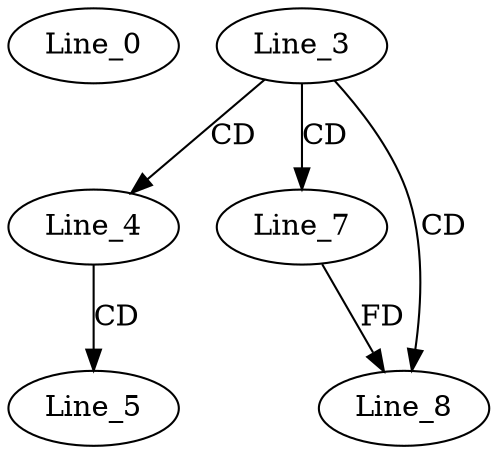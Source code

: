 digraph G {
  Line_0;
  Line_3;
  Line_4;
  Line_5;
  Line_7;
  Line_8;
  Line_3 -> Line_4 [ label="CD" ];
  Line_4 -> Line_5 [ label="CD" ];
  Line_3 -> Line_7 [ label="CD" ];
  Line_3 -> Line_8 [ label="CD" ];
  Line_7 -> Line_8 [ label="FD" ];
}
